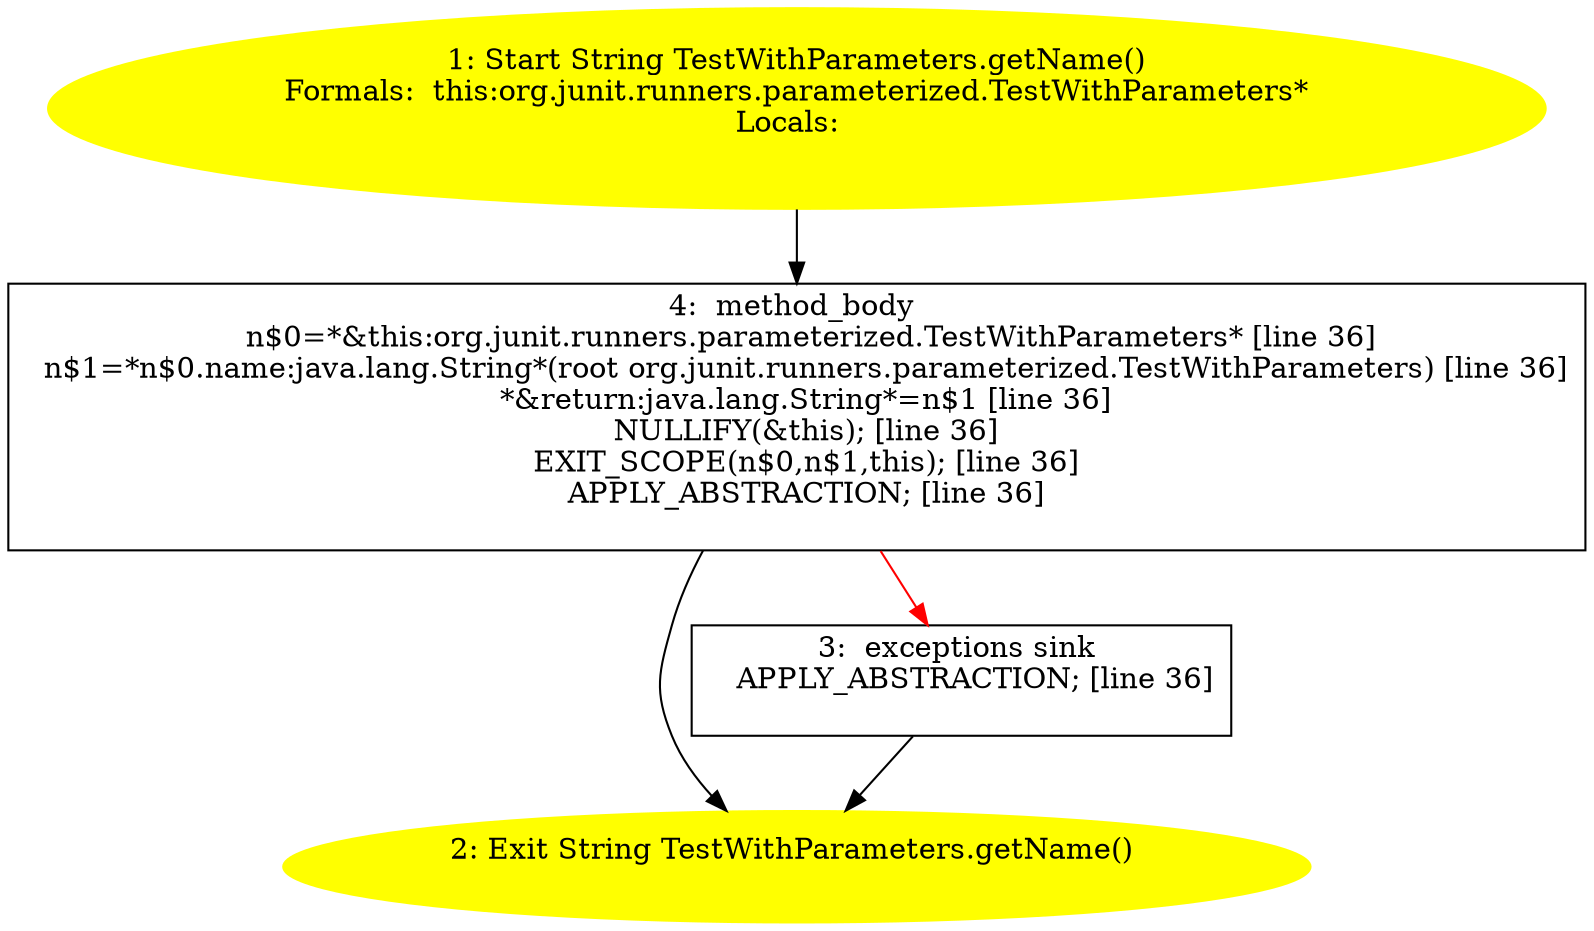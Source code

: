 /* @generated */
digraph cfg {
"org.junit.runners.parameterized.TestWithParameters.getName():java.lang.String.53029ceb1aadcacaccf827343dfb79e1_1" [label="1: Start String TestWithParameters.getName()\nFormals:  this:org.junit.runners.parameterized.TestWithParameters*\nLocals:  \n  " color=yellow style=filled]
	

	 "org.junit.runners.parameterized.TestWithParameters.getName():java.lang.String.53029ceb1aadcacaccf827343dfb79e1_1" -> "org.junit.runners.parameterized.TestWithParameters.getName():java.lang.String.53029ceb1aadcacaccf827343dfb79e1_4" ;
"org.junit.runners.parameterized.TestWithParameters.getName():java.lang.String.53029ceb1aadcacaccf827343dfb79e1_2" [label="2: Exit String TestWithParameters.getName() \n  " color=yellow style=filled]
	

"org.junit.runners.parameterized.TestWithParameters.getName():java.lang.String.53029ceb1aadcacaccf827343dfb79e1_3" [label="3:  exceptions sink \n   APPLY_ABSTRACTION; [line 36]\n " shape="box"]
	

	 "org.junit.runners.parameterized.TestWithParameters.getName():java.lang.String.53029ceb1aadcacaccf827343dfb79e1_3" -> "org.junit.runners.parameterized.TestWithParameters.getName():java.lang.String.53029ceb1aadcacaccf827343dfb79e1_2" ;
"org.junit.runners.parameterized.TestWithParameters.getName():java.lang.String.53029ceb1aadcacaccf827343dfb79e1_4" [label="4:  method_body \n   n$0=*&this:org.junit.runners.parameterized.TestWithParameters* [line 36]\n  n$1=*n$0.name:java.lang.String*(root org.junit.runners.parameterized.TestWithParameters) [line 36]\n  *&return:java.lang.String*=n$1 [line 36]\n  NULLIFY(&this); [line 36]\n  EXIT_SCOPE(n$0,n$1,this); [line 36]\n  APPLY_ABSTRACTION; [line 36]\n " shape="box"]
	

	 "org.junit.runners.parameterized.TestWithParameters.getName():java.lang.String.53029ceb1aadcacaccf827343dfb79e1_4" -> "org.junit.runners.parameterized.TestWithParameters.getName():java.lang.String.53029ceb1aadcacaccf827343dfb79e1_2" ;
	 "org.junit.runners.parameterized.TestWithParameters.getName():java.lang.String.53029ceb1aadcacaccf827343dfb79e1_4" -> "org.junit.runners.parameterized.TestWithParameters.getName():java.lang.String.53029ceb1aadcacaccf827343dfb79e1_3" [color="red" ];
}

